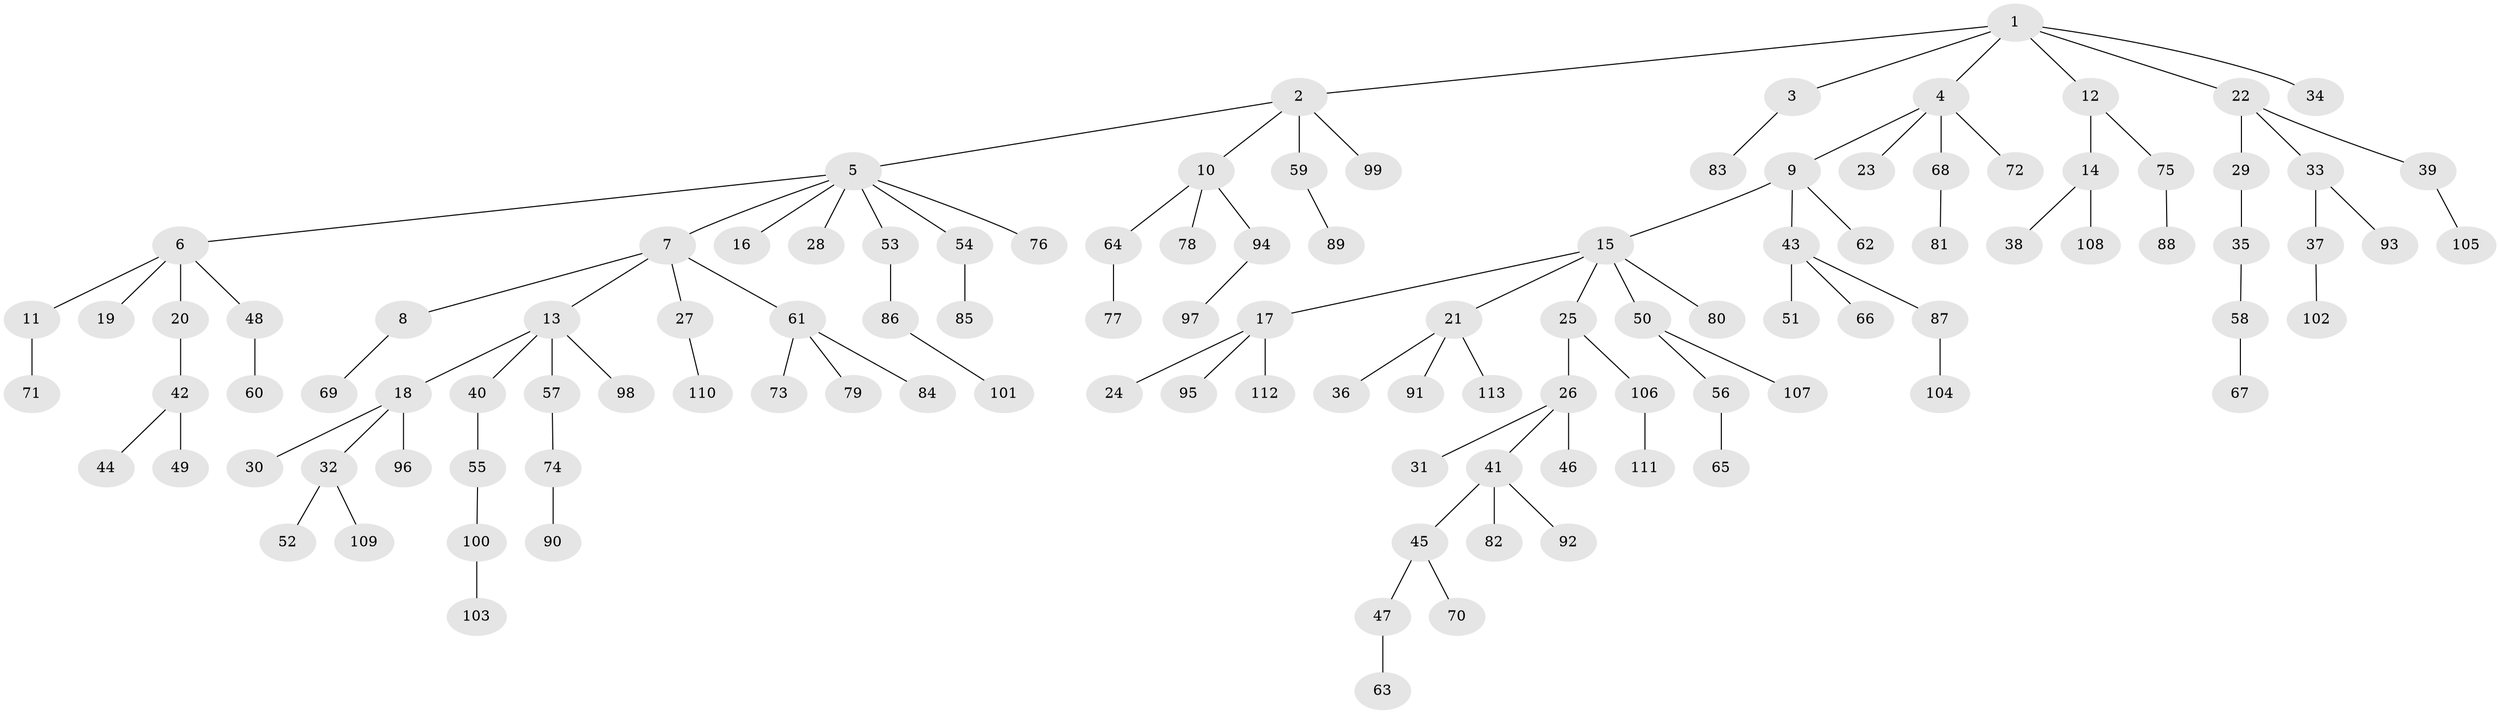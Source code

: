 // coarse degree distribution, {9: 0.014925373134328358, 1: 0.5970149253731343, 8: 0.014925373134328358, 10: 0.014925373134328358, 4: 0.05970149253731343, 2: 0.19402985074626866, 3: 0.08955223880597014, 5: 0.014925373134328358}
// Generated by graph-tools (version 1.1) at 2025/19/03/04/25 18:19:21]
// undirected, 113 vertices, 112 edges
graph export_dot {
graph [start="1"]
  node [color=gray90,style=filled];
  1;
  2;
  3;
  4;
  5;
  6;
  7;
  8;
  9;
  10;
  11;
  12;
  13;
  14;
  15;
  16;
  17;
  18;
  19;
  20;
  21;
  22;
  23;
  24;
  25;
  26;
  27;
  28;
  29;
  30;
  31;
  32;
  33;
  34;
  35;
  36;
  37;
  38;
  39;
  40;
  41;
  42;
  43;
  44;
  45;
  46;
  47;
  48;
  49;
  50;
  51;
  52;
  53;
  54;
  55;
  56;
  57;
  58;
  59;
  60;
  61;
  62;
  63;
  64;
  65;
  66;
  67;
  68;
  69;
  70;
  71;
  72;
  73;
  74;
  75;
  76;
  77;
  78;
  79;
  80;
  81;
  82;
  83;
  84;
  85;
  86;
  87;
  88;
  89;
  90;
  91;
  92;
  93;
  94;
  95;
  96;
  97;
  98;
  99;
  100;
  101;
  102;
  103;
  104;
  105;
  106;
  107;
  108;
  109;
  110;
  111;
  112;
  113;
  1 -- 2;
  1 -- 3;
  1 -- 4;
  1 -- 12;
  1 -- 22;
  1 -- 34;
  2 -- 5;
  2 -- 10;
  2 -- 59;
  2 -- 99;
  3 -- 83;
  4 -- 9;
  4 -- 23;
  4 -- 68;
  4 -- 72;
  5 -- 6;
  5 -- 7;
  5 -- 16;
  5 -- 28;
  5 -- 53;
  5 -- 54;
  5 -- 76;
  6 -- 11;
  6 -- 19;
  6 -- 20;
  6 -- 48;
  7 -- 8;
  7 -- 13;
  7 -- 27;
  7 -- 61;
  8 -- 69;
  9 -- 15;
  9 -- 43;
  9 -- 62;
  10 -- 64;
  10 -- 78;
  10 -- 94;
  11 -- 71;
  12 -- 14;
  12 -- 75;
  13 -- 18;
  13 -- 40;
  13 -- 57;
  13 -- 98;
  14 -- 38;
  14 -- 108;
  15 -- 17;
  15 -- 21;
  15 -- 25;
  15 -- 50;
  15 -- 80;
  17 -- 24;
  17 -- 95;
  17 -- 112;
  18 -- 30;
  18 -- 32;
  18 -- 96;
  20 -- 42;
  21 -- 36;
  21 -- 91;
  21 -- 113;
  22 -- 29;
  22 -- 33;
  22 -- 39;
  25 -- 26;
  25 -- 106;
  26 -- 31;
  26 -- 41;
  26 -- 46;
  27 -- 110;
  29 -- 35;
  32 -- 52;
  32 -- 109;
  33 -- 37;
  33 -- 93;
  35 -- 58;
  37 -- 102;
  39 -- 105;
  40 -- 55;
  41 -- 45;
  41 -- 82;
  41 -- 92;
  42 -- 44;
  42 -- 49;
  43 -- 51;
  43 -- 66;
  43 -- 87;
  45 -- 47;
  45 -- 70;
  47 -- 63;
  48 -- 60;
  50 -- 56;
  50 -- 107;
  53 -- 86;
  54 -- 85;
  55 -- 100;
  56 -- 65;
  57 -- 74;
  58 -- 67;
  59 -- 89;
  61 -- 73;
  61 -- 79;
  61 -- 84;
  64 -- 77;
  68 -- 81;
  74 -- 90;
  75 -- 88;
  86 -- 101;
  87 -- 104;
  94 -- 97;
  100 -- 103;
  106 -- 111;
}
